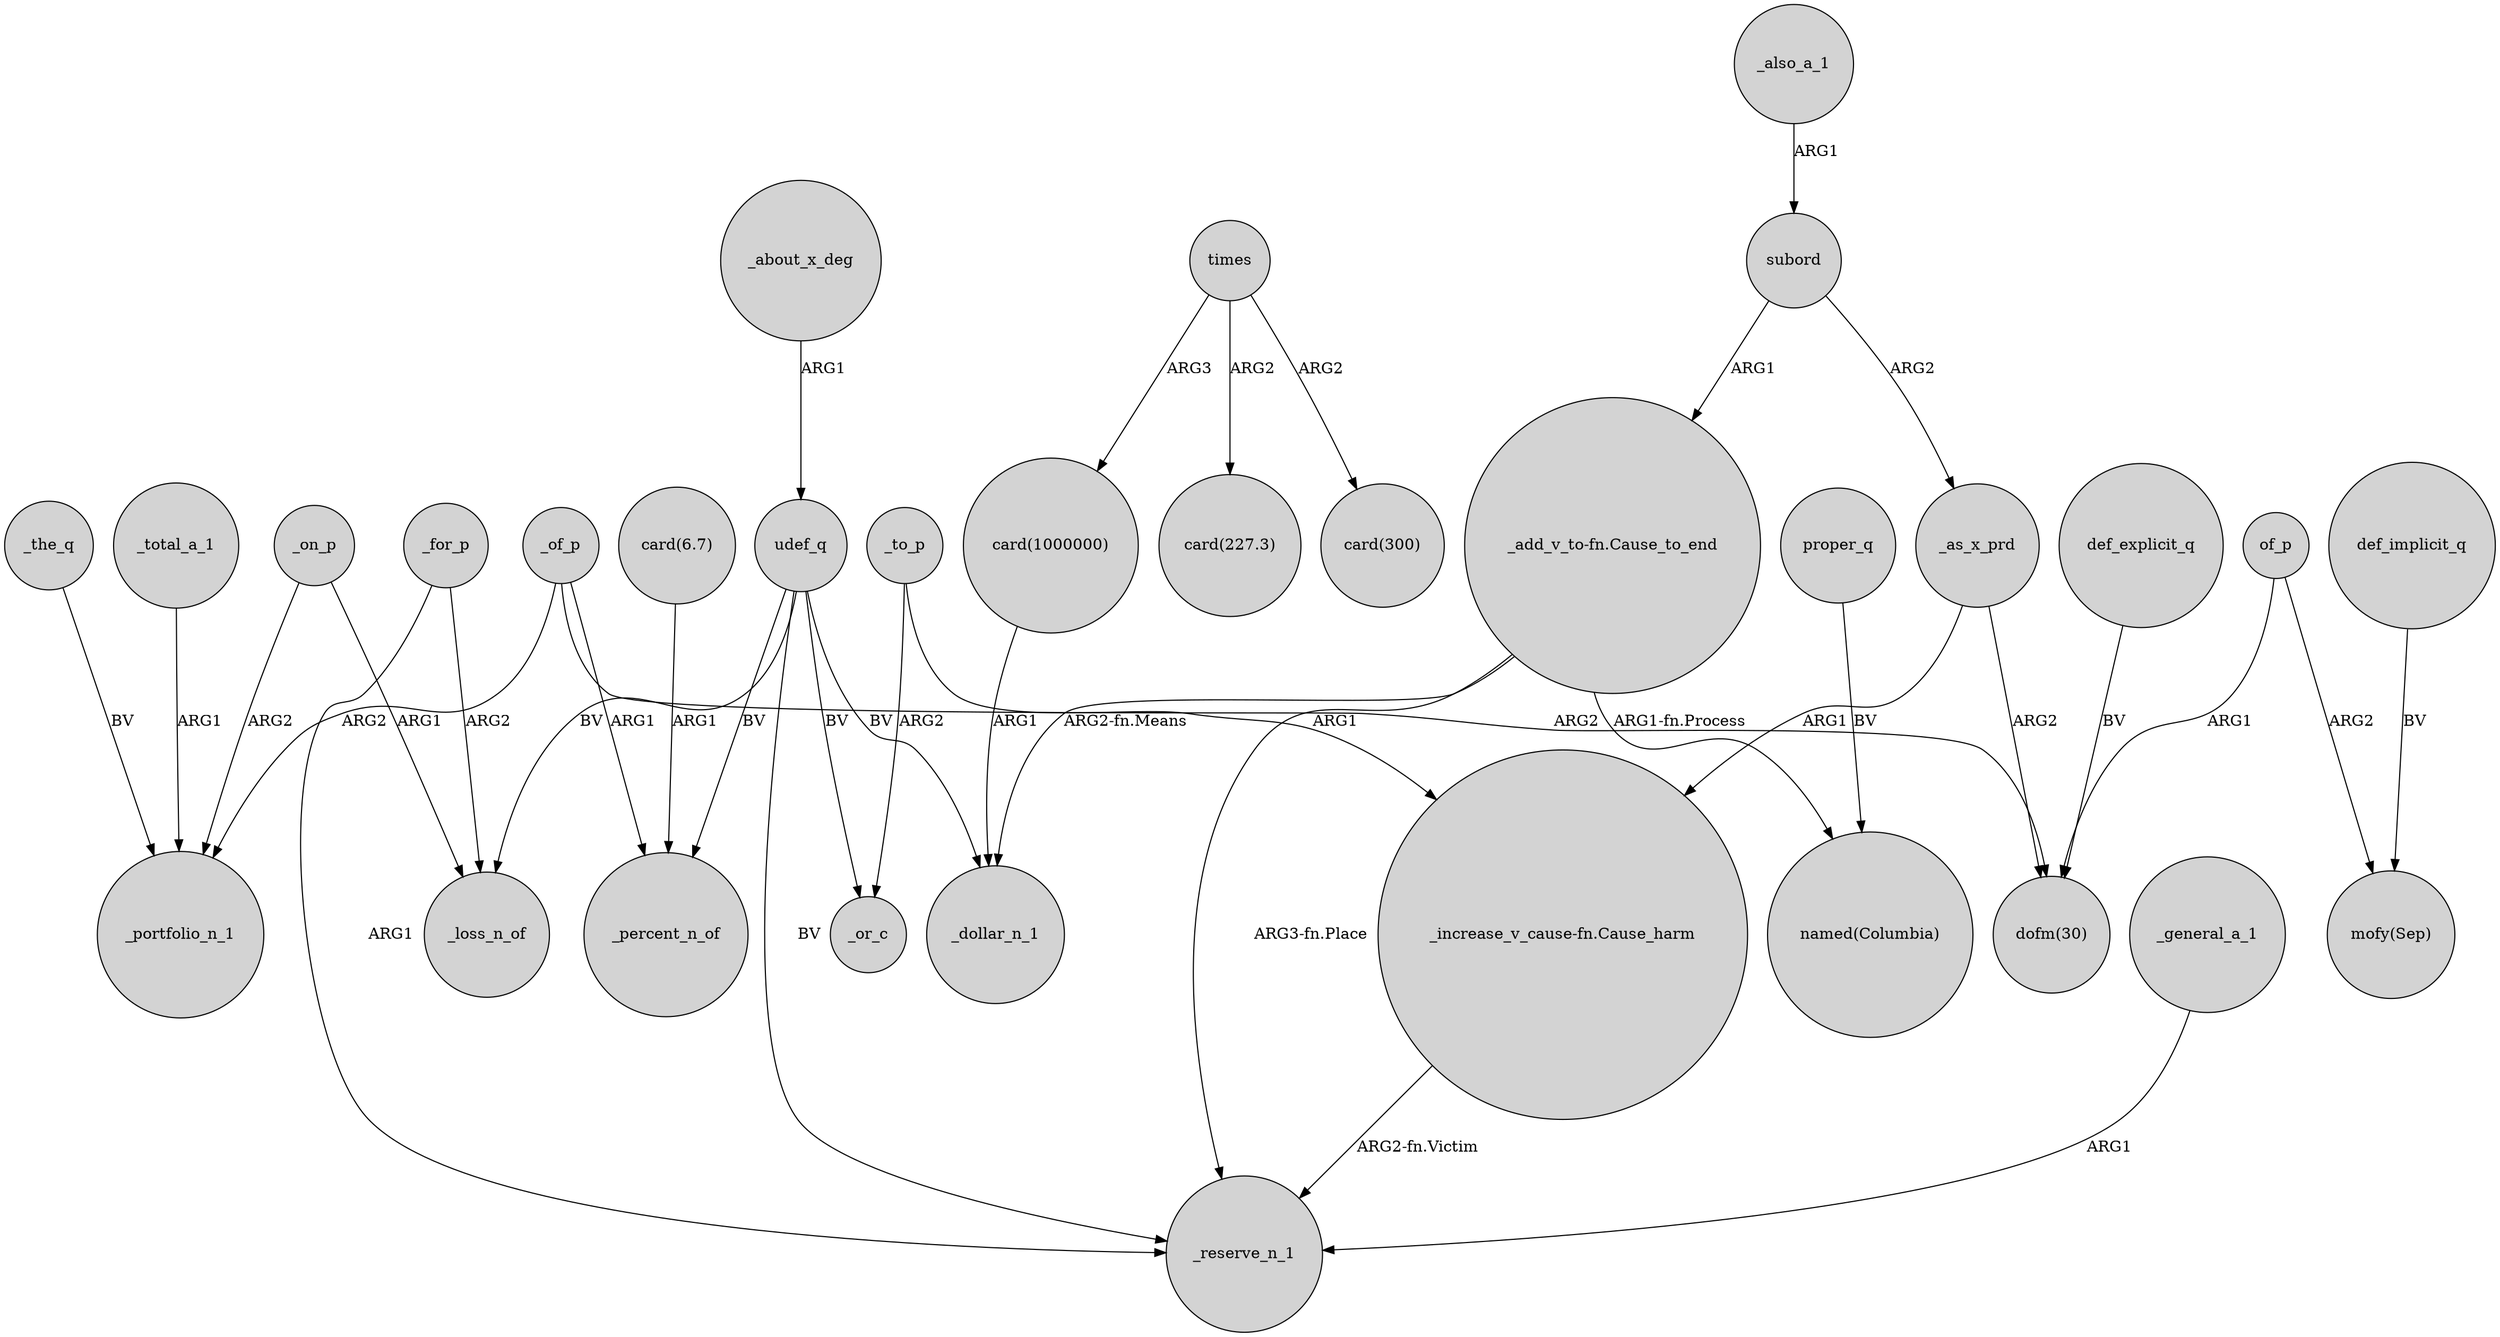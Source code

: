 digraph {
	node [shape=circle style=filled]
	_of_p -> "dofm(30)" [label=ARG2]
	_on_p -> _portfolio_n_1 [label=ARG2]
	_the_q -> _portfolio_n_1 [label=BV]
	_to_p -> "_increase_v_cause-fn.Cause_harm" [label=ARG1]
	_to_p -> _or_c [label=ARG2]
	udef_q -> _reserve_n_1 [label=BV]
	"_add_v_to-fn.Cause_to_end" -> "named(Columbia)" [label="ARG1-fn.Process"]
	_on_p -> _loss_n_of [label=ARG1]
	subord -> _as_x_prd [label=ARG2]
	"_increase_v_cause-fn.Cause_harm" -> _reserve_n_1 [label="ARG2-fn.Victim"]
	"card(6.7)" -> _percent_n_of [label=ARG1]
	times -> "card(1000000)" [label=ARG3]
	def_implicit_q -> "mofy(Sep)" [label=BV]
	times -> "card(227.3)" [label=ARG2]
	def_explicit_q -> "dofm(30)" [label=BV]
	_general_a_1 -> _reserve_n_1 [label=ARG1]
	of_p -> "mofy(Sep)" [label=ARG2]
	times -> "card(300)" [label=ARG2]
	_of_p -> _percent_n_of [label=ARG1]
	_as_x_prd -> "_increase_v_cause-fn.Cause_harm" [label=ARG1]
	udef_q -> _or_c [label=BV]
	_about_x_deg -> udef_q [label=ARG1]
	_for_p -> _reserve_n_1 [label=ARG1]
	_also_a_1 -> subord [label=ARG1]
	_of_p -> _portfolio_n_1 [label=ARG2]
	udef_q -> _percent_n_of [label=BV]
	_as_x_prd -> "dofm(30)" [label=ARG2]
	udef_q -> _loss_n_of [label=BV]
	"_add_v_to-fn.Cause_to_end" -> _reserve_n_1 [label="ARG3-fn.Place"]
	udef_q -> _dollar_n_1 [label=BV]
	"card(1000000)" -> _dollar_n_1 [label=ARG1]
	proper_q -> "named(Columbia)" [label=BV]
	_for_p -> _loss_n_of [label=ARG2]
	of_p -> "dofm(30)" [label=ARG1]
	_total_a_1 -> _portfolio_n_1 [label=ARG1]
	"_add_v_to-fn.Cause_to_end" -> _dollar_n_1 [label="ARG2-fn.Means"]
	subord -> "_add_v_to-fn.Cause_to_end" [label=ARG1]
}
